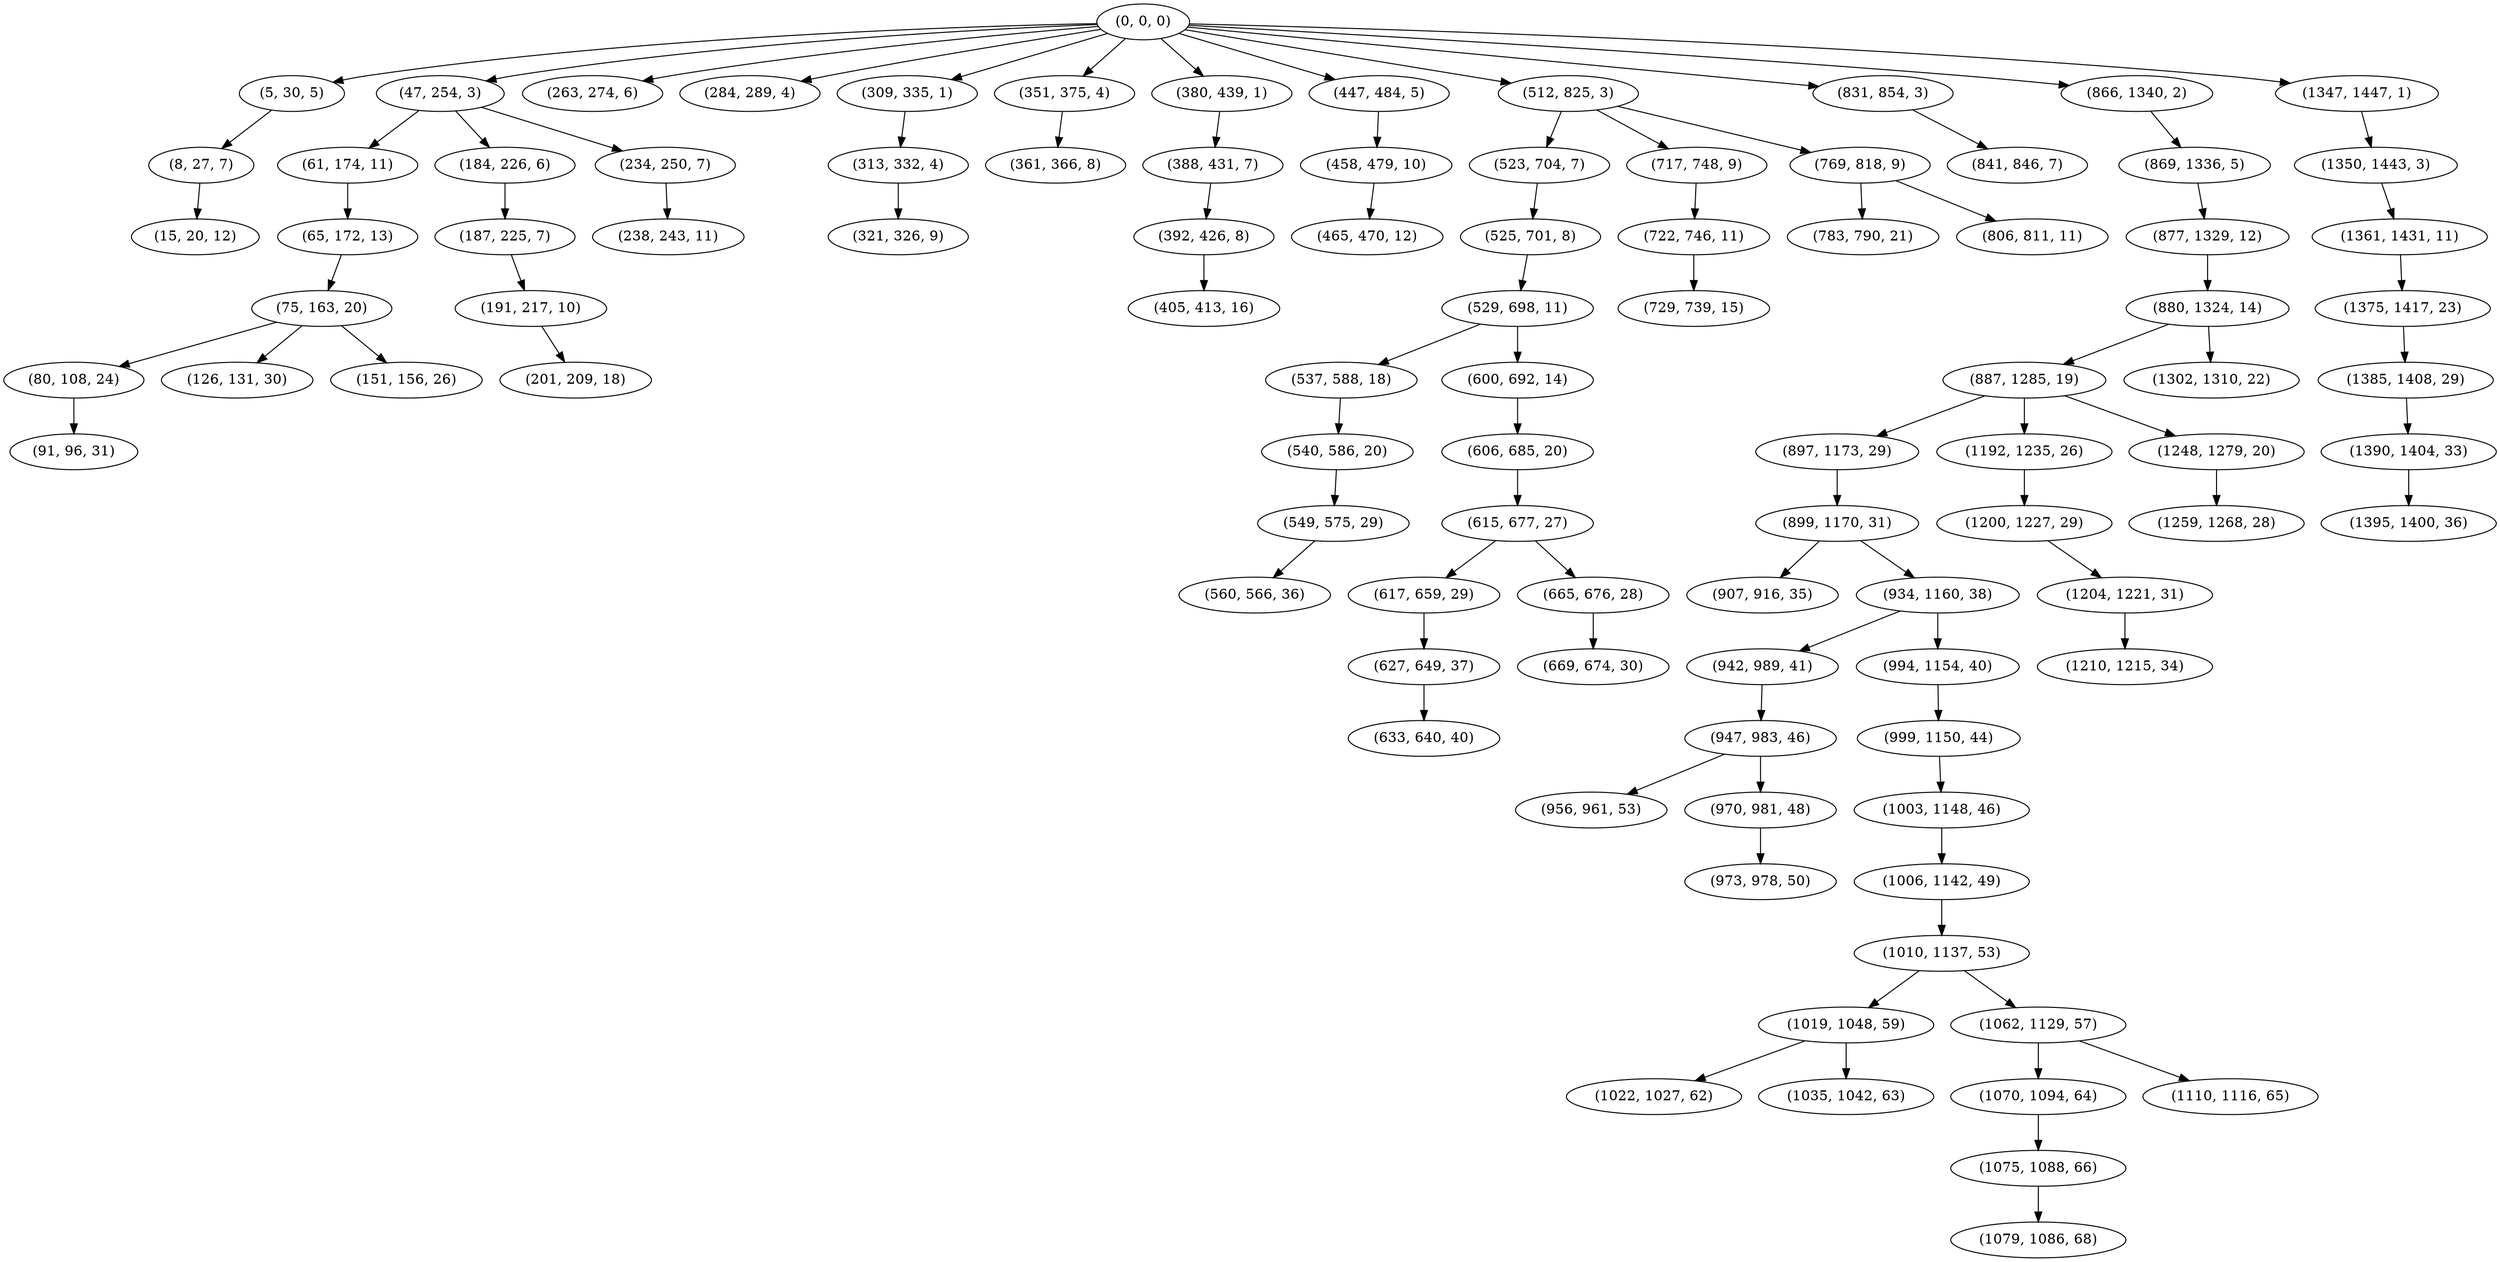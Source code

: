 digraph tree {
    "(0, 0, 0)";
    "(5, 30, 5)";
    "(8, 27, 7)";
    "(15, 20, 12)";
    "(47, 254, 3)";
    "(61, 174, 11)";
    "(65, 172, 13)";
    "(75, 163, 20)";
    "(80, 108, 24)";
    "(91, 96, 31)";
    "(126, 131, 30)";
    "(151, 156, 26)";
    "(184, 226, 6)";
    "(187, 225, 7)";
    "(191, 217, 10)";
    "(201, 209, 18)";
    "(234, 250, 7)";
    "(238, 243, 11)";
    "(263, 274, 6)";
    "(284, 289, 4)";
    "(309, 335, 1)";
    "(313, 332, 4)";
    "(321, 326, 9)";
    "(351, 375, 4)";
    "(361, 366, 8)";
    "(380, 439, 1)";
    "(388, 431, 7)";
    "(392, 426, 8)";
    "(405, 413, 16)";
    "(447, 484, 5)";
    "(458, 479, 10)";
    "(465, 470, 12)";
    "(512, 825, 3)";
    "(523, 704, 7)";
    "(525, 701, 8)";
    "(529, 698, 11)";
    "(537, 588, 18)";
    "(540, 586, 20)";
    "(549, 575, 29)";
    "(560, 566, 36)";
    "(600, 692, 14)";
    "(606, 685, 20)";
    "(615, 677, 27)";
    "(617, 659, 29)";
    "(627, 649, 37)";
    "(633, 640, 40)";
    "(665, 676, 28)";
    "(669, 674, 30)";
    "(717, 748, 9)";
    "(722, 746, 11)";
    "(729, 739, 15)";
    "(769, 818, 9)";
    "(783, 790, 21)";
    "(806, 811, 11)";
    "(831, 854, 3)";
    "(841, 846, 7)";
    "(866, 1340, 2)";
    "(869, 1336, 5)";
    "(877, 1329, 12)";
    "(880, 1324, 14)";
    "(887, 1285, 19)";
    "(897, 1173, 29)";
    "(899, 1170, 31)";
    "(907, 916, 35)";
    "(934, 1160, 38)";
    "(942, 989, 41)";
    "(947, 983, 46)";
    "(956, 961, 53)";
    "(970, 981, 48)";
    "(973, 978, 50)";
    "(994, 1154, 40)";
    "(999, 1150, 44)";
    "(1003, 1148, 46)";
    "(1006, 1142, 49)";
    "(1010, 1137, 53)";
    "(1019, 1048, 59)";
    "(1022, 1027, 62)";
    "(1035, 1042, 63)";
    "(1062, 1129, 57)";
    "(1070, 1094, 64)";
    "(1075, 1088, 66)";
    "(1079, 1086, 68)";
    "(1110, 1116, 65)";
    "(1192, 1235, 26)";
    "(1200, 1227, 29)";
    "(1204, 1221, 31)";
    "(1210, 1215, 34)";
    "(1248, 1279, 20)";
    "(1259, 1268, 28)";
    "(1302, 1310, 22)";
    "(1347, 1447, 1)";
    "(1350, 1443, 3)";
    "(1361, 1431, 11)";
    "(1375, 1417, 23)";
    "(1385, 1408, 29)";
    "(1390, 1404, 33)";
    "(1395, 1400, 36)";
    "(0, 0, 0)" -> "(5, 30, 5)";
    "(0, 0, 0)" -> "(47, 254, 3)";
    "(0, 0, 0)" -> "(263, 274, 6)";
    "(0, 0, 0)" -> "(284, 289, 4)";
    "(0, 0, 0)" -> "(309, 335, 1)";
    "(0, 0, 0)" -> "(351, 375, 4)";
    "(0, 0, 0)" -> "(380, 439, 1)";
    "(0, 0, 0)" -> "(447, 484, 5)";
    "(0, 0, 0)" -> "(512, 825, 3)";
    "(0, 0, 0)" -> "(831, 854, 3)";
    "(0, 0, 0)" -> "(866, 1340, 2)";
    "(0, 0, 0)" -> "(1347, 1447, 1)";
    "(5, 30, 5)" -> "(8, 27, 7)";
    "(8, 27, 7)" -> "(15, 20, 12)";
    "(47, 254, 3)" -> "(61, 174, 11)";
    "(47, 254, 3)" -> "(184, 226, 6)";
    "(47, 254, 3)" -> "(234, 250, 7)";
    "(61, 174, 11)" -> "(65, 172, 13)";
    "(65, 172, 13)" -> "(75, 163, 20)";
    "(75, 163, 20)" -> "(80, 108, 24)";
    "(75, 163, 20)" -> "(126, 131, 30)";
    "(75, 163, 20)" -> "(151, 156, 26)";
    "(80, 108, 24)" -> "(91, 96, 31)";
    "(184, 226, 6)" -> "(187, 225, 7)";
    "(187, 225, 7)" -> "(191, 217, 10)";
    "(191, 217, 10)" -> "(201, 209, 18)";
    "(234, 250, 7)" -> "(238, 243, 11)";
    "(309, 335, 1)" -> "(313, 332, 4)";
    "(313, 332, 4)" -> "(321, 326, 9)";
    "(351, 375, 4)" -> "(361, 366, 8)";
    "(380, 439, 1)" -> "(388, 431, 7)";
    "(388, 431, 7)" -> "(392, 426, 8)";
    "(392, 426, 8)" -> "(405, 413, 16)";
    "(447, 484, 5)" -> "(458, 479, 10)";
    "(458, 479, 10)" -> "(465, 470, 12)";
    "(512, 825, 3)" -> "(523, 704, 7)";
    "(512, 825, 3)" -> "(717, 748, 9)";
    "(512, 825, 3)" -> "(769, 818, 9)";
    "(523, 704, 7)" -> "(525, 701, 8)";
    "(525, 701, 8)" -> "(529, 698, 11)";
    "(529, 698, 11)" -> "(537, 588, 18)";
    "(529, 698, 11)" -> "(600, 692, 14)";
    "(537, 588, 18)" -> "(540, 586, 20)";
    "(540, 586, 20)" -> "(549, 575, 29)";
    "(549, 575, 29)" -> "(560, 566, 36)";
    "(600, 692, 14)" -> "(606, 685, 20)";
    "(606, 685, 20)" -> "(615, 677, 27)";
    "(615, 677, 27)" -> "(617, 659, 29)";
    "(615, 677, 27)" -> "(665, 676, 28)";
    "(617, 659, 29)" -> "(627, 649, 37)";
    "(627, 649, 37)" -> "(633, 640, 40)";
    "(665, 676, 28)" -> "(669, 674, 30)";
    "(717, 748, 9)" -> "(722, 746, 11)";
    "(722, 746, 11)" -> "(729, 739, 15)";
    "(769, 818, 9)" -> "(783, 790, 21)";
    "(769, 818, 9)" -> "(806, 811, 11)";
    "(831, 854, 3)" -> "(841, 846, 7)";
    "(866, 1340, 2)" -> "(869, 1336, 5)";
    "(869, 1336, 5)" -> "(877, 1329, 12)";
    "(877, 1329, 12)" -> "(880, 1324, 14)";
    "(880, 1324, 14)" -> "(887, 1285, 19)";
    "(880, 1324, 14)" -> "(1302, 1310, 22)";
    "(887, 1285, 19)" -> "(897, 1173, 29)";
    "(887, 1285, 19)" -> "(1192, 1235, 26)";
    "(887, 1285, 19)" -> "(1248, 1279, 20)";
    "(897, 1173, 29)" -> "(899, 1170, 31)";
    "(899, 1170, 31)" -> "(907, 916, 35)";
    "(899, 1170, 31)" -> "(934, 1160, 38)";
    "(934, 1160, 38)" -> "(942, 989, 41)";
    "(934, 1160, 38)" -> "(994, 1154, 40)";
    "(942, 989, 41)" -> "(947, 983, 46)";
    "(947, 983, 46)" -> "(956, 961, 53)";
    "(947, 983, 46)" -> "(970, 981, 48)";
    "(970, 981, 48)" -> "(973, 978, 50)";
    "(994, 1154, 40)" -> "(999, 1150, 44)";
    "(999, 1150, 44)" -> "(1003, 1148, 46)";
    "(1003, 1148, 46)" -> "(1006, 1142, 49)";
    "(1006, 1142, 49)" -> "(1010, 1137, 53)";
    "(1010, 1137, 53)" -> "(1019, 1048, 59)";
    "(1010, 1137, 53)" -> "(1062, 1129, 57)";
    "(1019, 1048, 59)" -> "(1022, 1027, 62)";
    "(1019, 1048, 59)" -> "(1035, 1042, 63)";
    "(1062, 1129, 57)" -> "(1070, 1094, 64)";
    "(1062, 1129, 57)" -> "(1110, 1116, 65)";
    "(1070, 1094, 64)" -> "(1075, 1088, 66)";
    "(1075, 1088, 66)" -> "(1079, 1086, 68)";
    "(1192, 1235, 26)" -> "(1200, 1227, 29)";
    "(1200, 1227, 29)" -> "(1204, 1221, 31)";
    "(1204, 1221, 31)" -> "(1210, 1215, 34)";
    "(1248, 1279, 20)" -> "(1259, 1268, 28)";
    "(1347, 1447, 1)" -> "(1350, 1443, 3)";
    "(1350, 1443, 3)" -> "(1361, 1431, 11)";
    "(1361, 1431, 11)" -> "(1375, 1417, 23)";
    "(1375, 1417, 23)" -> "(1385, 1408, 29)";
    "(1385, 1408, 29)" -> "(1390, 1404, 33)";
    "(1390, 1404, 33)" -> "(1395, 1400, 36)";
}
